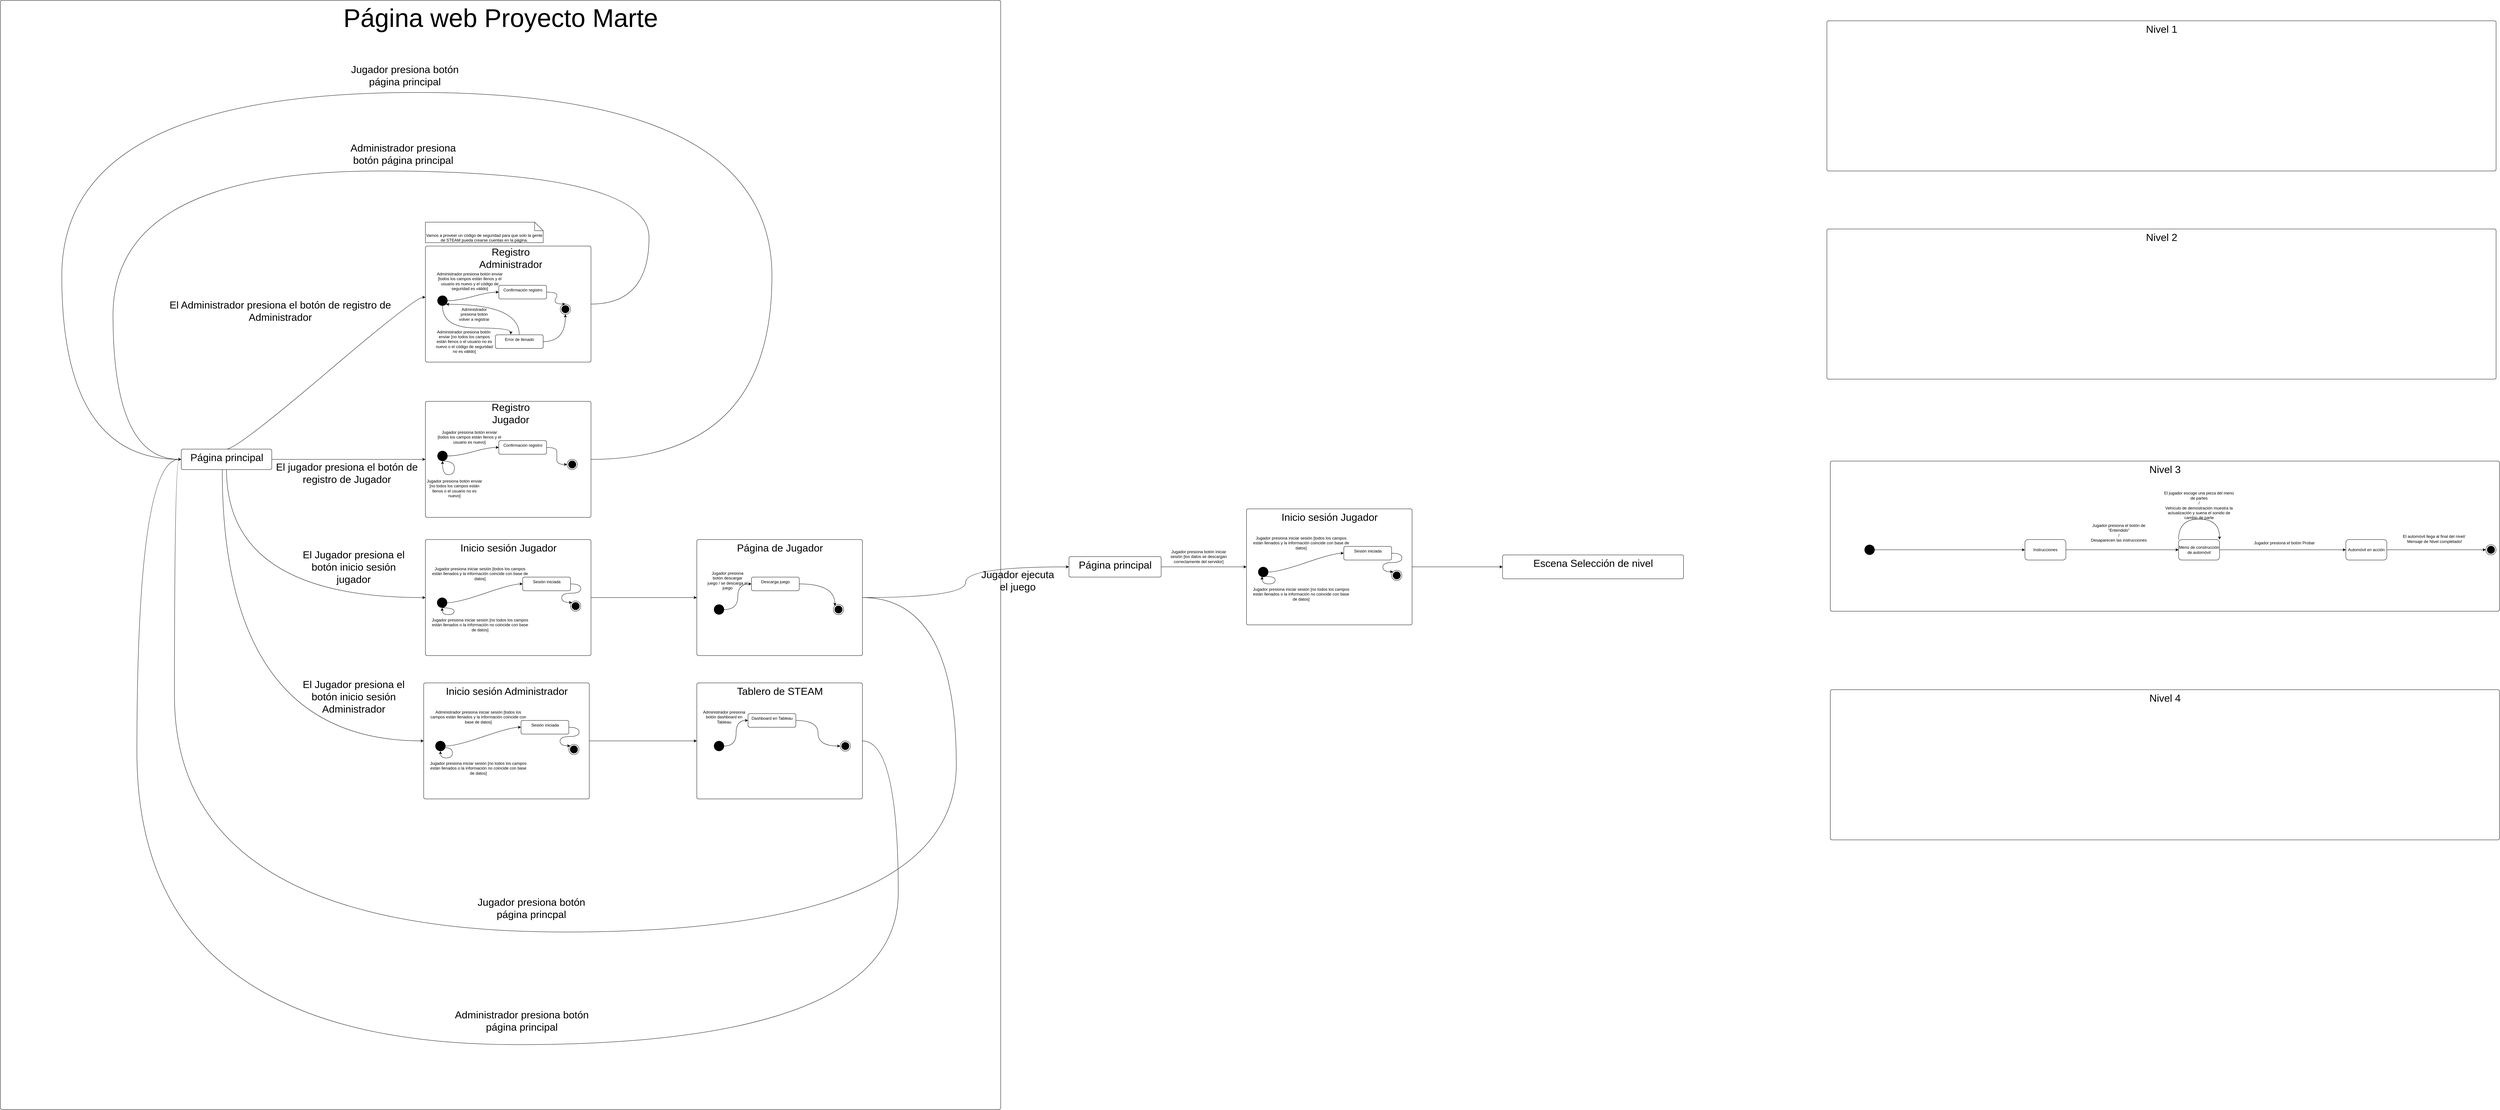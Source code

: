 <mxfile version="14.6.6" type="device"><diagram id="ZG9awMl7p8n1fXCk7fwf" name="Page-1"><mxGraphModel dx="4915" dy="3735" grid="1" gridSize="10" guides="1" tooltips="1" connect="1" arrows="1" fold="1" page="1" pageScale="1" pageWidth="850" pageHeight="1100" math="0" shadow="0"><root><mxCell id="0"/><mxCell id="1" parent="0"/><mxCell id="1XqRSaia8ErZ-a5uVNzO-136" value="&lt;font style=&quot;font-size: 75px&quot;&gt;Página web Proyecto Marte&lt;/font&gt;" style="html=1;align=center;verticalAlign=top;rounded=1;absoluteArcSize=1;arcSize=10;dashed=0;fillColor=#ffffff;" vertex="1" parent="1"><mxGeometry x="-2160" y="-1360" width="2930" height="3250" as="geometry"/></mxCell><mxCell id="1XqRSaia8ErZ-a5uVNzO-39" value="&lt;font style=&quot;font-size: 30px&quot;&gt;Nivel 3&lt;/font&gt;" style="html=1;align=center;verticalAlign=top;rounded=1;absoluteArcSize=1;arcSize=10;dashed=0;fillColor=#ffffff;" vertex="1" parent="1"><mxGeometry x="3200" y="-10" width="1960" height="440" as="geometry"/></mxCell><mxCell id="1XqRSaia8ErZ-a5uVNzO-4" style="edgeStyle=orthogonalEdgeStyle;rounded=0;orthogonalLoop=1;jettySize=auto;html=1;curved=1;" edge="1" parent="1" source="1XqRSaia8ErZ-a5uVNzO-5" target="1XqRSaia8ErZ-a5uVNzO-7"><mxGeometry relative="1" as="geometry"/></mxCell><mxCell id="1XqRSaia8ErZ-a5uVNzO-5" value="Instrucciones" style="rounded=1;whiteSpace=wrap;html=1;" vertex="1" parent="1"><mxGeometry x="3770" y="220" width="120" height="60" as="geometry"/></mxCell><mxCell id="1XqRSaia8ErZ-a5uVNzO-6" style="edgeStyle=orthogonalEdgeStyle;rounded=0;orthogonalLoop=1;jettySize=auto;html=1;entryX=0;entryY=0.5;entryDx=0;entryDy=0;curved=1;" edge="1" parent="1" source="1XqRSaia8ErZ-a5uVNzO-7" target="1XqRSaia8ErZ-a5uVNzO-9"><mxGeometry relative="1" as="geometry"/></mxCell><mxCell id="1XqRSaia8ErZ-a5uVNzO-7" value="Menú de construcción de automóvil" style="rounded=1;whiteSpace=wrap;html=1;" vertex="1" parent="1"><mxGeometry x="4220" y="220" width="120" height="60" as="geometry"/></mxCell><mxCell id="1XqRSaia8ErZ-a5uVNzO-8" style="edgeStyle=orthogonalEdgeStyle;rounded=0;orthogonalLoop=1;jettySize=auto;html=1;entryX=0;entryY=0.5;entryDx=0;entryDy=0;curved=1;" edge="1" parent="1" source="1XqRSaia8ErZ-a5uVNzO-9" target="1XqRSaia8ErZ-a5uVNzO-13"><mxGeometry relative="1" as="geometry"/></mxCell><mxCell id="1XqRSaia8ErZ-a5uVNzO-9" value="Automóvil en acción" style="rounded=1;whiteSpace=wrap;html=1;" vertex="1" parent="1"><mxGeometry x="4710" y="220" width="120" height="60" as="geometry"/></mxCell><mxCell id="1XqRSaia8ErZ-a5uVNzO-11" style="edgeStyle=orthogonalEdgeStyle;rounded=0;orthogonalLoop=1;jettySize=auto;html=1;entryX=0;entryY=0.5;entryDx=0;entryDy=0;curved=1;" edge="1" parent="1" source="1XqRSaia8ErZ-a5uVNzO-12" target="1XqRSaia8ErZ-a5uVNzO-5"><mxGeometry relative="1" as="geometry"><mxPoint x="3420" y="250" as="targetPoint"/></mxGeometry></mxCell><mxCell id="1XqRSaia8ErZ-a5uVNzO-12" value="" style="ellipse;fillColor=#000000;strokeColor=none;" vertex="1" parent="1"><mxGeometry x="3300" y="235" width="30" height="30" as="geometry"/></mxCell><mxCell id="1XqRSaia8ErZ-a5uVNzO-13" value="" style="ellipse;html=1;shape=endState;fillColor=#000000;strokeColor=#000000;" vertex="1" parent="1"><mxGeometry x="5120" y="235" width="30" height="30" as="geometry"/></mxCell><mxCell id="1XqRSaia8ErZ-a5uVNzO-17" value="Jugador presiona el botón de &quot;Entendido&quot;&lt;br&gt;/&lt;br&gt;Desaparecen las instrucciones" style="text;html=1;strokeColor=none;fillColor=none;align=center;verticalAlign=middle;whiteSpace=wrap;rounded=0;" vertex="1" parent="1"><mxGeometry x="3940" y="190" width="210" height="20" as="geometry"/></mxCell><mxCell id="1XqRSaia8ErZ-a5uVNzO-18" value="" style="endArrow=classic;html=1;exitX=0;exitY=0;exitDx=0;exitDy=0;entryX=1;entryY=0;entryDx=0;entryDy=0;curved=1;" edge="1" parent="1" source="1XqRSaia8ErZ-a5uVNzO-7" target="1XqRSaia8ErZ-a5uVNzO-7"><mxGeometry width="50" height="50" relative="1" as="geometry"><mxPoint x="4240" y="160" as="sourcePoint"/><mxPoint x="4290" y="110" as="targetPoint"/><Array as="points"><mxPoint x="4220" y="160"/><mxPoint x="4340" y="160"/></Array></mxGeometry></mxCell><mxCell id="1XqRSaia8ErZ-a5uVNzO-19" value="El jugador escoge una pieza del menú de partes&lt;br&gt;/&lt;br&gt;Vehículo de demostración muestra la actualización y suena el sonido de cambio de parte" style="text;html=1;strokeColor=none;fillColor=none;align=center;verticalAlign=middle;whiteSpace=wrap;rounded=0;" vertex="1" parent="1"><mxGeometry x="4175" y="110" width="210" height="20" as="geometry"/></mxCell><mxCell id="1XqRSaia8ErZ-a5uVNzO-20" value="Jugador presiona el botón Probar" style="text;html=1;strokeColor=none;fillColor=none;align=center;verticalAlign=middle;whiteSpace=wrap;rounded=0;" vertex="1" parent="1"><mxGeometry x="4420" y="220" width="220" height="20" as="geometry"/></mxCell><mxCell id="1XqRSaia8ErZ-a5uVNzO-21" value="El automóvil llega al final del nivel/&amp;nbsp;&lt;br&gt;Mensaje de Nivel completado!" style="text;html=1;strokeColor=none;fillColor=none;align=center;verticalAlign=middle;whiteSpace=wrap;rounded=0;" vertex="1" parent="1"><mxGeometry x="4860" y="210" width="220" height="15" as="geometry"/></mxCell><mxCell id="1XqRSaia8ErZ-a5uVNzO-29" value="" style="ellipse;fillColor=#000000;strokeColor=none;" vertex="1" parent="1"><mxGeometry x="3390" y="-350" width="30" height="30" as="geometry"/></mxCell><mxCell id="1XqRSaia8ErZ-a5uVNzO-130" style="edgeStyle=orthogonalEdgeStyle;curved=1;orthogonalLoop=1;jettySize=auto;html=1;entryX=0;entryY=0.5;entryDx=0;entryDy=0;" edge="1" parent="1" source="1XqRSaia8ErZ-a5uVNzO-35" target="1XqRSaia8ErZ-a5uVNzO-36"><mxGeometry relative="1" as="geometry"><Array as="points"><mxPoint x="100" y="-15"/><mxPoint x="100" y="-1090"/><mxPoint x="-1980" y="-1090"/><mxPoint x="-1980" y="-15"/></Array></mxGeometry></mxCell><mxCell id="1XqRSaia8ErZ-a5uVNzO-35" value="" style="html=1;align=center;verticalAlign=top;rounded=1;absoluteArcSize=1;arcSize=10;dashed=0;" vertex="1" parent="1"><mxGeometry x="-915" y="-185" width="485" height="340" as="geometry"/></mxCell><mxCell id="1XqRSaia8ErZ-a5uVNzO-40" style="edgeStyle=orthogonalEdgeStyle;rounded=0;orthogonalLoop=1;jettySize=auto;html=1;entryX=0;entryY=0.5;entryDx=0;entryDy=0;curved=1;" edge="1" parent="1" source="1XqRSaia8ErZ-a5uVNzO-36" target="1XqRSaia8ErZ-a5uVNzO-35"><mxGeometry relative="1" as="geometry"/></mxCell><mxCell id="1XqRSaia8ErZ-a5uVNzO-44" style="edgeStyle=entityRelationEdgeStyle;orthogonalLoop=1;jettySize=auto;html=1;entryX=0;entryY=0.5;entryDx=0;entryDy=0;curved=1;exitX=0.5;exitY=0;exitDx=0;exitDy=0;" edge="1" parent="1" source="1XqRSaia8ErZ-a5uVNzO-36"><mxGeometry relative="1" as="geometry"><mxPoint x="-915" y="-490.0" as="targetPoint"/></mxGeometry></mxCell><mxCell id="1XqRSaia8ErZ-a5uVNzO-110" style="edgeStyle=orthogonalEdgeStyle;orthogonalLoop=1;jettySize=auto;html=1;entryX=0;entryY=0.5;entryDx=0;entryDy=0;curved=1;" edge="1" parent="1" source="1XqRSaia8ErZ-a5uVNzO-36" target="1XqRSaia8ErZ-a5uVNzO-71"><mxGeometry relative="1" as="geometry"><Array as="points"><mxPoint x="-1497" y="390"/></Array></mxGeometry></mxCell><mxCell id="1XqRSaia8ErZ-a5uVNzO-111" style="edgeStyle=orthogonalEdgeStyle;orthogonalLoop=1;jettySize=auto;html=1;entryX=0;entryY=0.5;entryDx=0;entryDy=0;elbow=vertical;curved=1;" edge="1" parent="1" source="1XqRSaia8ErZ-a5uVNzO-36" target="1XqRSaia8ErZ-a5uVNzO-90"><mxGeometry relative="1" as="geometry"><Array as="points"><mxPoint x="-1510" y="810"/></Array></mxGeometry></mxCell><mxCell id="1XqRSaia8ErZ-a5uVNzO-36" value="&lt;font style=&quot;font-size: 30px&quot;&gt;Página principal&lt;/font&gt;" style="html=1;align=center;verticalAlign=top;rounded=1;absoluteArcSize=1;arcSize=10;dashed=0;fillColor=#ffffff;" vertex="1" parent="1"><mxGeometry x="-1630" y="-45" width="265" height="60" as="geometry"/></mxCell><mxCell id="1XqRSaia8ErZ-a5uVNzO-37" value="&lt;font style=&quot;font-size: 30px&quot;&gt;Registro Jugador&lt;/font&gt;" style="text;html=1;strokeColor=none;fillColor=none;align=center;verticalAlign=middle;whiteSpace=wrap;rounded=0;" vertex="1" parent="1"><mxGeometry x="-730" y="-160" width="130" height="20" as="geometry"/></mxCell><mxCell id="1XqRSaia8ErZ-a5uVNzO-41" value="&lt;font style=&quot;font-size: 30px&quot;&gt;El jugador presiona el botón de registro de Jugador&lt;/font&gt;" style="text;html=1;strokeColor=none;fillColor=none;align=center;verticalAlign=middle;whiteSpace=wrap;rounded=0;" vertex="1" parent="1"><mxGeometry x="-1390" y="15" width="490" height="20" as="geometry"/></mxCell><mxCell id="1XqRSaia8ErZ-a5uVNzO-47" style="edgeStyle=entityRelationEdgeStyle;curved=1;orthogonalLoop=1;jettySize=auto;html=1;entryX=0;entryY=0.5;entryDx=0;entryDy=0;" edge="1" parent="1" source="1XqRSaia8ErZ-a5uVNzO-45" target="1XqRSaia8ErZ-a5uVNzO-46"><mxGeometry relative="1" as="geometry"/></mxCell><mxCell id="1XqRSaia8ErZ-a5uVNzO-50" style="edgeStyle=orthogonalEdgeStyle;curved=1;orthogonalLoop=1;jettySize=auto;html=1;entryX=0.5;entryY=1;entryDx=0;entryDy=0;" edge="1" parent="1" source="1XqRSaia8ErZ-a5uVNzO-45" target="1XqRSaia8ErZ-a5uVNzO-45"><mxGeometry relative="1" as="geometry"><mxPoint x="-700" y="40" as="targetPoint"/><Array as="points"><mxPoint x="-830" y="-10"/><mxPoint x="-830" y="30"/><mxPoint x="-865" y="30"/></Array></mxGeometry></mxCell><mxCell id="1XqRSaia8ErZ-a5uVNzO-45" value="" style="ellipse;fillColor=#000000;strokeColor=none;" vertex="1" parent="1"><mxGeometry x="-880" y="-40" width="30" height="30" as="geometry"/></mxCell><mxCell id="1XqRSaia8ErZ-a5uVNzO-80" style="edgeStyle=entityRelationEdgeStyle;curved=1;orthogonalLoop=1;jettySize=auto;html=1;" edge="1" parent="1" source="1XqRSaia8ErZ-a5uVNzO-46" target="1XqRSaia8ErZ-a5uVNzO-79"><mxGeometry relative="1" as="geometry"/></mxCell><mxCell id="1XqRSaia8ErZ-a5uVNzO-46" value="Confirmación registro" style="html=1;align=center;verticalAlign=top;rounded=1;absoluteArcSize=1;arcSize=10;dashed=0;fillColor=#ffffff;" vertex="1" parent="1"><mxGeometry x="-700" y="-70" width="140" height="40" as="geometry"/></mxCell><mxCell id="1XqRSaia8ErZ-a5uVNzO-48" value="Jugador presiona botón enviar [todos los campos están llenos y el usuario es nuevo]" style="text;html=1;strokeColor=none;fillColor=none;align=center;verticalAlign=middle;whiteSpace=wrap;rounded=0;" vertex="1" parent="1"><mxGeometry x="-886" y="-90" width="200" height="20" as="geometry"/></mxCell><mxCell id="1XqRSaia8ErZ-a5uVNzO-51" value="Jugador presiona botón enviar [no todos los campos están llenos o el usuario no es nuevo]" style="text;html=1;strokeColor=none;fillColor=none;align=center;verticalAlign=middle;whiteSpace=wrap;rounded=0;" vertex="1" parent="1"><mxGeometry x="-915" y="60" width="170" height="20" as="geometry"/></mxCell><mxCell id="1XqRSaia8ErZ-a5uVNzO-127" style="edgeStyle=orthogonalEdgeStyle;curved=1;orthogonalLoop=1;jettySize=auto;html=1;entryX=0;entryY=0.5;entryDx=0;entryDy=0;" edge="1" parent="1" source="1XqRSaia8ErZ-a5uVNzO-61" target="1XqRSaia8ErZ-a5uVNzO-36"><mxGeometry relative="1" as="geometry"><Array as="points"><mxPoint x="-260" y="-470"/><mxPoint x="-260" y="-860"/><mxPoint x="-1830" y="-860"/><mxPoint x="-1830" y="-15"/></Array></mxGeometry></mxCell><mxCell id="1XqRSaia8ErZ-a5uVNzO-61" value="" style="html=1;align=center;verticalAlign=top;rounded=1;absoluteArcSize=1;arcSize=10;dashed=0;" vertex="1" parent="1"><mxGeometry x="-915" y="-640" width="485" height="340" as="geometry"/></mxCell><mxCell id="1XqRSaia8ErZ-a5uVNzO-62" value="&lt;font style=&quot;font-size: 30px&quot;&gt;Registro Administrador&lt;/font&gt;" style="text;html=1;strokeColor=none;fillColor=none;align=center;verticalAlign=middle;whiteSpace=wrap;rounded=0;" vertex="1" parent="1"><mxGeometry x="-730" y="-615" width="130" height="20" as="geometry"/></mxCell><mxCell id="1XqRSaia8ErZ-a5uVNzO-63" style="edgeStyle=entityRelationEdgeStyle;curved=1;orthogonalLoop=1;jettySize=auto;html=1;entryX=0;entryY=0.5;entryDx=0;entryDy=0;" edge="1" parent="1" source="1XqRSaia8ErZ-a5uVNzO-65" target="1XqRSaia8ErZ-a5uVNzO-66"><mxGeometry relative="1" as="geometry"/></mxCell><mxCell id="1XqRSaia8ErZ-a5uVNzO-155" style="edgeStyle=orthogonalEdgeStyle;curved=1;orthogonalLoop=1;jettySize=auto;html=1;entryX=0.323;entryY=-0.026;entryDx=0;entryDy=0;entryPerimeter=0;" edge="1" parent="1" source="1XqRSaia8ErZ-a5uVNzO-65" target="1XqRSaia8ErZ-a5uVNzO-153"><mxGeometry relative="1" as="geometry"><Array as="points"><mxPoint x="-865" y="-400"/><mxPoint x="-665" y="-400"/></Array></mxGeometry></mxCell><mxCell id="1XqRSaia8ErZ-a5uVNzO-65" value="" style="ellipse;fillColor=#000000;strokeColor=none;" vertex="1" parent="1"><mxGeometry x="-880" y="-495" width="30" height="30" as="geometry"/></mxCell><mxCell id="1XqRSaia8ErZ-a5uVNzO-77" style="edgeStyle=entityRelationEdgeStyle;curved=1;orthogonalLoop=1;jettySize=auto;html=1;entryX=0.5;entryY=0;entryDx=0;entryDy=0;" edge="1" parent="1" source="1XqRSaia8ErZ-a5uVNzO-66" target="1XqRSaia8ErZ-a5uVNzO-76"><mxGeometry relative="1" as="geometry"/></mxCell><mxCell id="1XqRSaia8ErZ-a5uVNzO-66" value="Confirmación registro" style="html=1;align=center;verticalAlign=top;rounded=1;absoluteArcSize=1;arcSize=10;dashed=0;fillColor=#ffffff;" vertex="1" parent="1"><mxGeometry x="-700" y="-525" width="140" height="40" as="geometry"/></mxCell><mxCell id="1XqRSaia8ErZ-a5uVNzO-67" value="Administrador presiona botón enviar [todos los campos están llenos y el usuario es nuevo y el código de seguridad es válido]" style="text;html=1;strokeColor=none;fillColor=none;align=center;verticalAlign=middle;whiteSpace=wrap;rounded=0;" vertex="1" parent="1"><mxGeometry x="-890" y="-550" width="210" height="25" as="geometry"/></mxCell><mxCell id="1XqRSaia8ErZ-a5uVNzO-69" value="Administrador presiona botón&amp;nbsp; enviar [no todos los campos están llenos o el usuario no es nuevo o el código de seguridad no es válido]" style="text;html=1;strokeColor=none;fillColor=none;align=center;verticalAlign=middle;whiteSpace=wrap;rounded=0;" vertex="1" parent="1"><mxGeometry x="-886" y="-370" width="170" height="20" as="geometry"/></mxCell><mxCell id="1XqRSaia8ErZ-a5uVNzO-103" style="edgeStyle=entityRelationEdgeStyle;curved=1;orthogonalLoop=1;jettySize=auto;html=1;entryX=0;entryY=0.5;entryDx=0;entryDy=0;" edge="1" parent="1" source="1XqRSaia8ErZ-a5uVNzO-71" target="1XqRSaia8ErZ-a5uVNzO-101"><mxGeometry relative="1" as="geometry"/></mxCell><mxCell id="1XqRSaia8ErZ-a5uVNzO-71" value="&lt;font style=&quot;font-size: 30px&quot;&gt;Inicio sesión Jugador&lt;/font&gt;" style="html=1;align=center;verticalAlign=top;rounded=1;absoluteArcSize=1;arcSize=10;dashed=0;" vertex="1" parent="1"><mxGeometry x="-915" y="220" width="485" height="340" as="geometry"/></mxCell><mxCell id="1XqRSaia8ErZ-a5uVNzO-82" style="edgeStyle=entityRelationEdgeStyle;curved=1;orthogonalLoop=1;jettySize=auto;html=1;entryX=0;entryY=0.5;entryDx=0;entryDy=0;" edge="1" parent="1" source="1XqRSaia8ErZ-a5uVNzO-72" target="1XqRSaia8ErZ-a5uVNzO-73"><mxGeometry relative="1" as="geometry"/></mxCell><mxCell id="1XqRSaia8ErZ-a5uVNzO-83" style="edgeStyle=orthogonalEdgeStyle;curved=1;orthogonalLoop=1;jettySize=auto;html=1;entryX=0.5;entryY=1;entryDx=0;entryDy=0;" edge="1" parent="1" source="1XqRSaia8ErZ-a5uVNzO-72" target="1XqRSaia8ErZ-a5uVNzO-72"><mxGeometry relative="1" as="geometry"><mxPoint x="-670" y="430" as="targetPoint"/><Array as="points"><mxPoint x="-831" y="420"/><mxPoint x="-831" y="440"/><mxPoint x="-866" y="440"/></Array></mxGeometry></mxCell><mxCell id="1XqRSaia8ErZ-a5uVNzO-72" value="" style="ellipse;fillColor=#000000;strokeColor=none;" vertex="1" parent="1"><mxGeometry x="-881" y="390" width="30" height="30" as="geometry"/></mxCell><mxCell id="1XqRSaia8ErZ-a5uVNzO-88" style="edgeStyle=entityRelationEdgeStyle;curved=1;orthogonalLoop=1;jettySize=auto;html=1;entryX=0;entryY=0;entryDx=0;entryDy=0;" edge="1" parent="1" source="1XqRSaia8ErZ-a5uVNzO-73" target="1XqRSaia8ErZ-a5uVNzO-87"><mxGeometry relative="1" as="geometry"/></mxCell><mxCell id="1XqRSaia8ErZ-a5uVNzO-73" value="Sesión iniciada" style="html=1;align=center;verticalAlign=top;rounded=1;absoluteArcSize=1;arcSize=10;dashed=0;fillColor=#ffffff;" vertex="1" parent="1"><mxGeometry x="-630" y="330" width="140" height="40" as="geometry"/></mxCell><mxCell id="1XqRSaia8ErZ-a5uVNzO-76" value="" style="ellipse;html=1;shape=endState;fillColor=#000000;strokeColor=#000000;" vertex="1" parent="1"><mxGeometry x="-520" y="-470" width="30" height="30" as="geometry"/></mxCell><mxCell id="1XqRSaia8ErZ-a5uVNzO-79" value="" style="ellipse;html=1;shape=endState;fillColor=#000000;strokeColor=#000000;" vertex="1" parent="1"><mxGeometry x="-500" y="-15" width="30" height="30" as="geometry"/></mxCell><mxCell id="1XqRSaia8ErZ-a5uVNzO-84" value="Jugador presiona iniciar sesión [todos los campos están llenados y la información coincide con base de datos]" style="text;html=1;strokeColor=none;fillColor=none;align=center;verticalAlign=middle;whiteSpace=wrap;rounded=0;" vertex="1" parent="1"><mxGeometry x="-900" y="310" width="290" height="20" as="geometry"/></mxCell><mxCell id="1XqRSaia8ErZ-a5uVNzO-86" value="Jugador presiona iniciar sesión [no todos los campos están llenados o la información no coincide con base de datos]" style="text;html=1;strokeColor=none;fillColor=none;align=center;verticalAlign=middle;whiteSpace=wrap;rounded=0;" vertex="1" parent="1"><mxGeometry x="-900" y="460" width="290" height="20" as="geometry"/></mxCell><mxCell id="1XqRSaia8ErZ-a5uVNzO-87" value="" style="ellipse;html=1;shape=endState;fillColor=#000000;strokeColor=#000000;" vertex="1" parent="1"><mxGeometry x="-490" y="400" width="30" height="30" as="geometry"/></mxCell><mxCell id="1XqRSaia8ErZ-a5uVNzO-104" style="edgeStyle=entityRelationEdgeStyle;curved=1;orthogonalLoop=1;jettySize=auto;html=1;entryX=0;entryY=0.5;entryDx=0;entryDy=0;" edge="1" parent="1" source="1XqRSaia8ErZ-a5uVNzO-90" target="1XqRSaia8ErZ-a5uVNzO-102"><mxGeometry relative="1" as="geometry"/></mxCell><mxCell id="1XqRSaia8ErZ-a5uVNzO-90" value="&lt;font style=&quot;font-size: 30px&quot;&gt;Inicio sesión Administrador&lt;/font&gt;" style="html=1;align=center;verticalAlign=top;rounded=1;absoluteArcSize=1;arcSize=10;dashed=0;" vertex="1" parent="1"><mxGeometry x="-920" y="640" width="485" height="340" as="geometry"/></mxCell><mxCell id="1XqRSaia8ErZ-a5uVNzO-91" style="edgeStyle=entityRelationEdgeStyle;curved=1;orthogonalLoop=1;jettySize=auto;html=1;entryX=0;entryY=0.5;entryDx=0;entryDy=0;" edge="1" parent="1" source="1XqRSaia8ErZ-a5uVNzO-93" target="1XqRSaia8ErZ-a5uVNzO-95"><mxGeometry relative="1" as="geometry"/></mxCell><mxCell id="1XqRSaia8ErZ-a5uVNzO-92" style="edgeStyle=orthogonalEdgeStyle;curved=1;orthogonalLoop=1;jettySize=auto;html=1;entryX=0.5;entryY=1;entryDx=0;entryDy=0;" edge="1" parent="1" source="1XqRSaia8ErZ-a5uVNzO-93" target="1XqRSaia8ErZ-a5uVNzO-93"><mxGeometry relative="1" as="geometry"><mxPoint x="-675" y="850" as="targetPoint"/><Array as="points"><mxPoint x="-836" y="830"/><mxPoint x="-836" y="860"/><mxPoint x="-871" y="860"/></Array></mxGeometry></mxCell><mxCell id="1XqRSaia8ErZ-a5uVNzO-93" value="" style="ellipse;fillColor=#000000;strokeColor=none;" vertex="1" parent="1"><mxGeometry x="-886" y="810" width="30" height="30" as="geometry"/></mxCell><mxCell id="1XqRSaia8ErZ-a5uVNzO-94" style="edgeStyle=entityRelationEdgeStyle;curved=1;orthogonalLoop=1;jettySize=auto;html=1;entryX=0;entryY=0;entryDx=0;entryDy=0;" edge="1" parent="1" source="1XqRSaia8ErZ-a5uVNzO-95" target="1XqRSaia8ErZ-a5uVNzO-100"><mxGeometry relative="1" as="geometry"/></mxCell><mxCell id="1XqRSaia8ErZ-a5uVNzO-95" value="Sesión iniciada" style="html=1;align=center;verticalAlign=top;rounded=1;absoluteArcSize=1;arcSize=10;dashed=0;fillColor=#ffffff;" vertex="1" parent="1"><mxGeometry x="-635" y="750" width="140" height="40" as="geometry"/></mxCell><mxCell id="1XqRSaia8ErZ-a5uVNzO-98" value="Administrador presiona iniciar sesión [todos los campos están llenados y la información coincide con base de datos]" style="text;html=1;strokeColor=none;fillColor=none;align=center;verticalAlign=middle;whiteSpace=wrap;rounded=0;" vertex="1" parent="1"><mxGeometry x="-905" y="730" width="290" height="20" as="geometry"/></mxCell><mxCell id="1XqRSaia8ErZ-a5uVNzO-99" value="Jugador presiona iniciar sesión [no todos los campos están llenados o la información no coincide con base de datos]" style="text;html=1;strokeColor=none;fillColor=none;align=center;verticalAlign=middle;whiteSpace=wrap;rounded=0;" vertex="1" parent="1"><mxGeometry x="-905" y="880" width="290" height="20" as="geometry"/></mxCell><mxCell id="1XqRSaia8ErZ-a5uVNzO-100" value="" style="ellipse;html=1;shape=endState;fillColor=#000000;strokeColor=#000000;" vertex="1" parent="1"><mxGeometry x="-495" y="820" width="30" height="30" as="geometry"/></mxCell><mxCell id="1XqRSaia8ErZ-a5uVNzO-132" style="edgeStyle=orthogonalEdgeStyle;curved=1;orthogonalLoop=1;jettySize=auto;html=1;entryX=0;entryY=0.5;entryDx=0;entryDy=0;" edge="1" parent="1" source="1XqRSaia8ErZ-a5uVNzO-101" target="1XqRSaia8ErZ-a5uVNzO-36"><mxGeometry relative="1" as="geometry"><Array as="points"><mxPoint x="640" y="390"/><mxPoint x="640" y="1370"/><mxPoint x="-1650" y="1370"/><mxPoint x="-1650" y="-15"/></Array></mxGeometry></mxCell><mxCell id="1XqRSaia8ErZ-a5uVNzO-180" style="edgeStyle=orthogonalEdgeStyle;curved=1;orthogonalLoop=1;jettySize=auto;html=1;entryX=0;entryY=0.5;entryDx=0;entryDy=0;" edge="1" parent="1" source="1XqRSaia8ErZ-a5uVNzO-101" target="1XqRSaia8ErZ-a5uVNzO-137"><mxGeometry relative="1" as="geometry"/></mxCell><mxCell id="1XqRSaia8ErZ-a5uVNzO-101" value="&lt;span style=&quot;font-size: 30px&quot;&gt;Página de Jugador&lt;/span&gt;" style="html=1;align=center;verticalAlign=top;rounded=1;absoluteArcSize=1;arcSize=10;dashed=0;" vertex="1" parent="1"><mxGeometry x="-120" y="220" width="485" height="340" as="geometry"/></mxCell><mxCell id="1XqRSaia8ErZ-a5uVNzO-134" style="edgeStyle=orthogonalEdgeStyle;curved=1;orthogonalLoop=1;jettySize=auto;html=1;entryX=0;entryY=0.5;entryDx=0;entryDy=0;" edge="1" parent="1" source="1XqRSaia8ErZ-a5uVNzO-102" target="1XqRSaia8ErZ-a5uVNzO-36"><mxGeometry relative="1" as="geometry"><Array as="points"><mxPoint x="470" y="810"/><mxPoint x="470" y="1700"/><mxPoint x="-1760" y="1700"/><mxPoint x="-1760" y="-15"/></Array></mxGeometry></mxCell><mxCell id="1XqRSaia8ErZ-a5uVNzO-102" value="&lt;span style=&quot;font-size: 30px&quot;&gt;Tablero de STEAM&lt;/span&gt;" style="html=1;align=center;verticalAlign=top;rounded=1;absoluteArcSize=1;arcSize=10;dashed=0;" vertex="1" parent="1"><mxGeometry x="-120" y="640" width="485" height="340" as="geometry"/></mxCell><mxCell id="1XqRSaia8ErZ-a5uVNzO-119" style="edgeStyle=orthogonalEdgeStyle;curved=1;orthogonalLoop=1;jettySize=auto;html=1;entryX=0;entryY=0.5;entryDx=0;entryDy=0;" edge="1" parent="1" source="1XqRSaia8ErZ-a5uVNzO-105" target="1XqRSaia8ErZ-a5uVNzO-118"><mxGeometry relative="1" as="geometry"/></mxCell><mxCell id="1XqRSaia8ErZ-a5uVNzO-105" value="" style="ellipse;fillColor=#000000;strokeColor=none;" vertex="1" parent="1"><mxGeometry x="-70" y="410" width="30" height="30" as="geometry"/></mxCell><mxCell id="1XqRSaia8ErZ-a5uVNzO-106" value="" style="ellipse;html=1;shape=endState;fillColor=#000000;strokeColor=#000000;" vertex="1" parent="1"><mxGeometry x="280" y="410" width="30" height="30" as="geometry"/></mxCell><mxCell id="1XqRSaia8ErZ-a5uVNzO-124" style="edgeStyle=orthogonalEdgeStyle;curved=1;orthogonalLoop=1;jettySize=auto;html=1;entryX=0;entryY=0.5;entryDx=0;entryDy=0;" edge="1" parent="1" source="1XqRSaia8ErZ-a5uVNzO-107" target="1XqRSaia8ErZ-a5uVNzO-123"><mxGeometry relative="1" as="geometry"/></mxCell><mxCell id="1XqRSaia8ErZ-a5uVNzO-107" value="" style="ellipse;fillColor=#000000;strokeColor=none;" vertex="1" parent="1"><mxGeometry x="-70" y="810" width="30" height="30" as="geometry"/></mxCell><mxCell id="1XqRSaia8ErZ-a5uVNzO-108" value="" style="ellipse;html=1;shape=endState;fillColor=#000000;strokeColor=#000000;" vertex="1" parent="1"><mxGeometry x="300" y="810" width="30" height="30" as="geometry"/></mxCell><mxCell id="1XqRSaia8ErZ-a5uVNzO-109" value="&lt;font style=&quot;font-size: 30px&quot;&gt;El Administrador presiona el botón de registro de Administrador&lt;/font&gt;" style="text;html=1;strokeColor=none;fillColor=none;align=center;verticalAlign=middle;whiteSpace=wrap;rounded=0;" vertex="1" parent="1"><mxGeometry x="-1700" y="-460" width="720" height="20" as="geometry"/></mxCell><mxCell id="1XqRSaia8ErZ-a5uVNzO-112" value="&lt;font style=&quot;font-size: 30px&quot;&gt;El Jugador presiona el botón inicio sesión jugador&lt;/font&gt;" style="text;html=1;strokeColor=none;fillColor=none;align=center;verticalAlign=middle;whiteSpace=wrap;rounded=0;" vertex="1" parent="1"><mxGeometry x="-1300" y="290" width="350" height="20" as="geometry"/></mxCell><mxCell id="1XqRSaia8ErZ-a5uVNzO-114" value="&lt;font style=&quot;font-size: 30px&quot;&gt;El Jugador presiona el botón inicio sesión Administrador&lt;/font&gt;" style="text;html=1;strokeColor=none;fillColor=none;align=center;verticalAlign=middle;whiteSpace=wrap;rounded=0;" vertex="1" parent="1"><mxGeometry x="-1300" y="670" width="350" height="20" as="geometry"/></mxCell><mxCell id="1XqRSaia8ErZ-a5uVNzO-117" value="Vamos a proveer un código de seguridad para que solo la gente de STEAM pueda crearse cuentas en la página." style="shape=note2;boundedLbl=1;whiteSpace=wrap;html=1;size=25;verticalAlign=top;align=center;fillColor=#ffffff;" vertex="1" parent="1"><mxGeometry x="-915" y="-710" width="345" height="60" as="geometry"/></mxCell><mxCell id="1XqRSaia8ErZ-a5uVNzO-121" style="edgeStyle=orthogonalEdgeStyle;curved=1;orthogonalLoop=1;jettySize=auto;html=1;entryX=0;entryY=0;entryDx=0;entryDy=0;" edge="1" parent="1" source="1XqRSaia8ErZ-a5uVNzO-118" target="1XqRSaia8ErZ-a5uVNzO-106"><mxGeometry relative="1" as="geometry"/></mxCell><mxCell id="1XqRSaia8ErZ-a5uVNzO-118" value="Descarga juego" style="html=1;align=center;verticalAlign=top;rounded=1;absoluteArcSize=1;arcSize=10;dashed=0;fillColor=#ffffff;" vertex="1" parent="1"><mxGeometry x="40" y="330" width="140" height="40" as="geometry"/></mxCell><mxCell id="1XqRSaia8ErZ-a5uVNzO-120" value="Jugador presiona botón descargar juego / se descarga el juego" style="text;html=1;strokeColor=none;fillColor=none;align=center;verticalAlign=middle;whiteSpace=wrap;rounded=0;" vertex="1" parent="1"><mxGeometry x="-90" y="330" width="120" height="20" as="geometry"/></mxCell><mxCell id="1XqRSaia8ErZ-a5uVNzO-126" style="edgeStyle=orthogonalEdgeStyle;curved=1;orthogonalLoop=1;jettySize=auto;html=1;entryX=0;entryY=0.5;entryDx=0;entryDy=0;" edge="1" parent="1" source="1XqRSaia8ErZ-a5uVNzO-123" target="1XqRSaia8ErZ-a5uVNzO-108"><mxGeometry relative="1" as="geometry"/></mxCell><mxCell id="1XqRSaia8ErZ-a5uVNzO-123" value="Dashboard en Tableau" style="html=1;align=center;verticalAlign=top;rounded=1;absoluteArcSize=1;arcSize=10;dashed=0;fillColor=#ffffff;" vertex="1" parent="1"><mxGeometry x="30" y="730" width="140" height="40" as="geometry"/></mxCell><mxCell id="1XqRSaia8ErZ-a5uVNzO-125" value="Administrador presiona botón dashboard en Tableau" style="text;html=1;strokeColor=none;fillColor=none;align=center;verticalAlign=middle;whiteSpace=wrap;rounded=0;" vertex="1" parent="1"><mxGeometry x="-110" y="730" width="140" height="20" as="geometry"/></mxCell><mxCell id="1XqRSaia8ErZ-a5uVNzO-128" value="&lt;font style=&quot;font-size: 30px&quot;&gt;Administrador presiona botón página principal&lt;/font&gt;" style="text;html=1;strokeColor=none;fillColor=none;align=center;verticalAlign=middle;whiteSpace=wrap;rounded=0;" vertex="1" parent="1"><mxGeometry x="-1140" y="-920" width="320" height="20" as="geometry"/></mxCell><mxCell id="1XqRSaia8ErZ-a5uVNzO-131" value="&lt;font style=&quot;font-size: 30px&quot;&gt;Jugador presiona botón página principal&lt;/font&gt;" style="text;html=1;strokeColor=none;fillColor=none;align=center;verticalAlign=middle;whiteSpace=wrap;rounded=0;" vertex="1" parent="1"><mxGeometry x="-1180" y="-1150" width="410" height="20" as="geometry"/></mxCell><mxCell id="1XqRSaia8ErZ-a5uVNzO-133" value="&lt;font style=&quot;font-size: 30px&quot;&gt;Jugador presiona botón página princpal&lt;/font&gt;" style="text;html=1;strokeColor=none;fillColor=none;align=center;verticalAlign=middle;whiteSpace=wrap;rounded=0;" vertex="1" parent="1"><mxGeometry x="-812.5" y="1290" width="415" height="20" as="geometry"/></mxCell><mxCell id="1XqRSaia8ErZ-a5uVNzO-135" value="&lt;font style=&quot;font-size: 30px&quot;&gt;Administrador presiona botón página principal&lt;/font&gt;" style="text;html=1;strokeColor=none;fillColor=none;align=center;verticalAlign=middle;whiteSpace=wrap;rounded=0;" vertex="1" parent="1"><mxGeometry x="-830" y="1620" width="395" height="20" as="geometry"/></mxCell><mxCell id="1XqRSaia8ErZ-a5uVNzO-139" style="edgeStyle=orthogonalEdgeStyle;curved=1;orthogonalLoop=1;jettySize=auto;html=1;entryX=0;entryY=0.5;entryDx=0;entryDy=0;" edge="1" parent="1" source="1XqRSaia8ErZ-a5uVNzO-137" target="1XqRSaia8ErZ-a5uVNzO-170"><mxGeometry relative="1" as="geometry"><mxPoint x="1490" y="300.0" as="targetPoint"/></mxGeometry></mxCell><mxCell id="1XqRSaia8ErZ-a5uVNzO-137" value="&lt;font style=&quot;font-size: 30px&quot;&gt;Página principal&lt;/font&gt;" style="html=1;align=center;verticalAlign=top;rounded=1;absoluteArcSize=1;arcSize=10;dashed=0;fillColor=#ffffff;" vertex="1" parent="1"><mxGeometry x="970" y="270" width="270" height="60" as="geometry"/></mxCell><mxCell id="1XqRSaia8ErZ-a5uVNzO-140" value="Jugador presiona botón iniciar sesión [los datos se descargan correctamente del servidor]" style="text;html=1;strokeColor=none;fillColor=none;align=center;verticalAlign=middle;whiteSpace=wrap;rounded=0;" vertex="1" parent="1"><mxGeometry x="1260" y="260" width="180" height="20" as="geometry"/></mxCell><mxCell id="1XqRSaia8ErZ-a5uVNzO-156" style="edgeStyle=orthogonalEdgeStyle;curved=1;orthogonalLoop=1;jettySize=auto;html=1;" edge="1" parent="1" source="1XqRSaia8ErZ-a5uVNzO-153" target="1XqRSaia8ErZ-a5uVNzO-76"><mxGeometry relative="1" as="geometry"/></mxCell><mxCell id="1XqRSaia8ErZ-a5uVNzO-160" style="edgeStyle=orthogonalEdgeStyle;curved=1;orthogonalLoop=1;jettySize=auto;html=1;entryX=1;entryY=1;entryDx=0;entryDy=0;" edge="1" parent="1" source="1XqRSaia8ErZ-a5uVNzO-153" target="1XqRSaia8ErZ-a5uVNzO-65"><mxGeometry relative="1" as="geometry"><Array as="points"><mxPoint x="-640" y="-469"/></Array></mxGeometry></mxCell><mxCell id="1XqRSaia8ErZ-a5uVNzO-153" value="Error de llenado" style="html=1;align=center;verticalAlign=top;rounded=1;absoluteArcSize=1;arcSize=10;dashed=0;fillColor=#ffffff;" vertex="1" parent="1"><mxGeometry x="-710" y="-380" width="140" height="40" as="geometry"/></mxCell><mxCell id="1XqRSaia8ErZ-a5uVNzO-161" value="Administrador presiona boton volver a registrar" style="text;html=1;strokeColor=none;fillColor=none;align=center;verticalAlign=middle;whiteSpace=wrap;rounded=0;" vertex="1" parent="1"><mxGeometry x="-830" y="-450" width="116" height="20" as="geometry"/></mxCell><mxCell id="1XqRSaia8ErZ-a5uVNzO-182" style="edgeStyle=orthogonalEdgeStyle;curved=1;orthogonalLoop=1;jettySize=auto;html=1;entryX=0;entryY=0.5;entryDx=0;entryDy=0;fontSize=30;" edge="1" parent="1" source="1XqRSaia8ErZ-a5uVNzO-170" target="1XqRSaia8ErZ-a5uVNzO-179"><mxGeometry relative="1" as="geometry"/></mxCell><mxCell id="1XqRSaia8ErZ-a5uVNzO-170" value="&lt;font style=&quot;font-size: 30px&quot;&gt;Inicio sesión Jugador&lt;/font&gt;" style="html=1;align=center;verticalAlign=top;rounded=1;absoluteArcSize=1;arcSize=10;dashed=0;" vertex="1" parent="1"><mxGeometry x="1490" y="130" width="485" height="340" as="geometry"/></mxCell><mxCell id="1XqRSaia8ErZ-a5uVNzO-171" style="edgeStyle=entityRelationEdgeStyle;curved=1;orthogonalLoop=1;jettySize=auto;html=1;entryX=0;entryY=0.5;entryDx=0;entryDy=0;" edge="1" parent="1" source="1XqRSaia8ErZ-a5uVNzO-172" target="1XqRSaia8ErZ-a5uVNzO-174"><mxGeometry relative="1" as="geometry"/></mxCell><mxCell id="1XqRSaia8ErZ-a5uVNzO-172" value="" style="ellipse;fillColor=#000000;strokeColor=none;" vertex="1" parent="1"><mxGeometry x="1524" y="300" width="30" height="30" as="geometry"/></mxCell><mxCell id="1XqRSaia8ErZ-a5uVNzO-173" style="edgeStyle=entityRelationEdgeStyle;curved=1;orthogonalLoop=1;jettySize=auto;html=1;entryX=0;entryY=0;entryDx=0;entryDy=0;" edge="1" parent="1" source="1XqRSaia8ErZ-a5uVNzO-174" target="1XqRSaia8ErZ-a5uVNzO-177"><mxGeometry relative="1" as="geometry"/></mxCell><mxCell id="1XqRSaia8ErZ-a5uVNzO-174" value="Sesión iniciada" style="html=1;align=center;verticalAlign=top;rounded=1;absoluteArcSize=1;arcSize=10;dashed=0;fillColor=#ffffff;" vertex="1" parent="1"><mxGeometry x="1775" y="240" width="140" height="40" as="geometry"/></mxCell><mxCell id="1XqRSaia8ErZ-a5uVNzO-175" value="Jugador presiona iniciar sesión [todos los campos están llenados y la información coincide con base de datos]" style="text;html=1;strokeColor=none;fillColor=none;align=center;verticalAlign=middle;whiteSpace=wrap;rounded=0;" vertex="1" parent="1"><mxGeometry x="1505" y="220" width="290" height="20" as="geometry"/></mxCell><mxCell id="1XqRSaia8ErZ-a5uVNzO-176" value="Jugador presiona iniciar sesión [no todos los campos están llenados o la información no coincide con base de datos]" style="text;html=1;strokeColor=none;fillColor=none;align=center;verticalAlign=middle;whiteSpace=wrap;rounded=0;" vertex="1" parent="1"><mxGeometry x="1505" y="370" width="290" height="20" as="geometry"/></mxCell><mxCell id="1XqRSaia8ErZ-a5uVNzO-177" value="" style="ellipse;html=1;shape=endState;fillColor=#000000;strokeColor=#000000;" vertex="1" parent="1"><mxGeometry x="1915" y="310" width="30" height="30" as="geometry"/></mxCell><mxCell id="1XqRSaia8ErZ-a5uVNzO-178" style="edgeStyle=orthogonalEdgeStyle;curved=1;orthogonalLoop=1;jettySize=auto;html=1;entryX=0.383;entryY=0.949;entryDx=0;entryDy=0;entryPerimeter=0;" edge="1" parent="1" source="1XqRSaia8ErZ-a5uVNzO-172" target="1XqRSaia8ErZ-a5uVNzO-172"><mxGeometry relative="1" as="geometry"><Array as="points"><mxPoint x="1574" y="328"/><mxPoint x="1574" y="350"/><mxPoint x="1535" y="350"/></Array></mxGeometry></mxCell><mxCell id="1XqRSaia8ErZ-a5uVNzO-179" value="&lt;font style=&quot;font-size: 30px&quot;&gt;Escena Selección de nivel&lt;br&gt;&lt;br&gt;&lt;/font&gt;" style="html=1;align=center;verticalAlign=top;rounded=1;absoluteArcSize=1;arcSize=10;dashed=0;fillColor=#ffffff;" vertex="1" parent="1"><mxGeometry x="2240" y="265" width="530" height="70" as="geometry"/></mxCell><mxCell id="1XqRSaia8ErZ-a5uVNzO-181" value="Jugador ejecuta el juego" style="text;html=1;strokeColor=none;fillColor=none;align=center;verticalAlign=middle;whiteSpace=wrap;rounded=0;fontSize=30;" vertex="1" parent="1"><mxGeometry x="710" y="330" width="220" height="20" as="geometry"/></mxCell><mxCell id="1XqRSaia8ErZ-a5uVNzO-183" value="&lt;font style=&quot;font-size: 30px&quot;&gt;Nivel 1&lt;/font&gt;" style="html=1;align=center;verticalAlign=top;rounded=1;absoluteArcSize=1;arcSize=10;dashed=0;fillColor=#ffffff;" vertex="1" parent="1"><mxGeometry x="3190" y="-1300" width="1960" height="440" as="geometry"/></mxCell><mxCell id="1XqRSaia8ErZ-a5uVNzO-184" value="&lt;font style=&quot;font-size: 30px&quot;&gt;Nivel 2&lt;/font&gt;" style="html=1;align=center;verticalAlign=top;rounded=1;absoluteArcSize=1;arcSize=10;dashed=0;fillColor=#ffffff;" vertex="1" parent="1"><mxGeometry x="3190" y="-690" width="1960" height="440" as="geometry"/></mxCell><mxCell id="1XqRSaia8ErZ-a5uVNzO-185" value="&lt;font style=&quot;font-size: 30px&quot;&gt;Nivel 4&lt;/font&gt;" style="html=1;align=center;verticalAlign=top;rounded=1;absoluteArcSize=1;arcSize=10;dashed=0;fillColor=#ffffff;" vertex="1" parent="1"><mxGeometry x="3200" y="660" width="1960" height="440" as="geometry"/></mxCell></root></mxGraphModel></diagram></mxfile>
